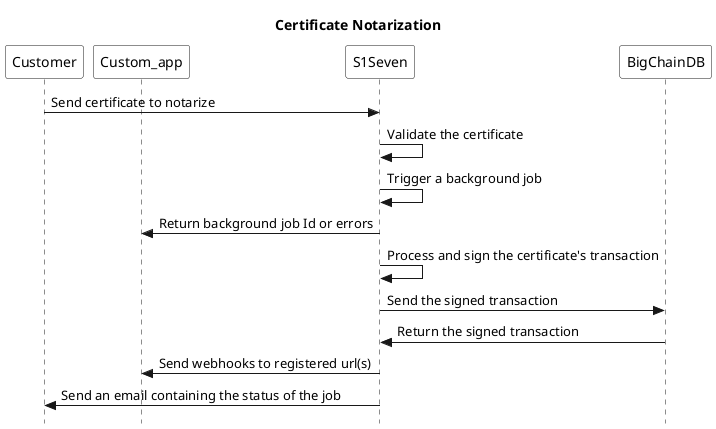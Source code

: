 @startuml
title Certificate Notarization
skinparam style strictuml 
participant Customer #FFFFFF
participant Custom_app #FFFFFF
participant S1Seven #FFFFFF
participant BigChainDB #FFFFFF
Customer -> S1Seven: Send certificate to notarize
S1Seven -> S1Seven: Validate the certificate
S1Seven -> S1Seven: Trigger a background job
S1Seven -> Custom_app: Return background job Id or errors
S1Seven -> S1Seven: Process and sign the certificate's transaction
S1Seven -> BigChainDB: Send the signed transaction 
BigChainDB -> S1Seven: Return the signed transaction 
S1Seven -> Custom_app: Send webhooks to registered url(s)
S1Seven -> Customer: Send an email containing the status of the job
@enduml
